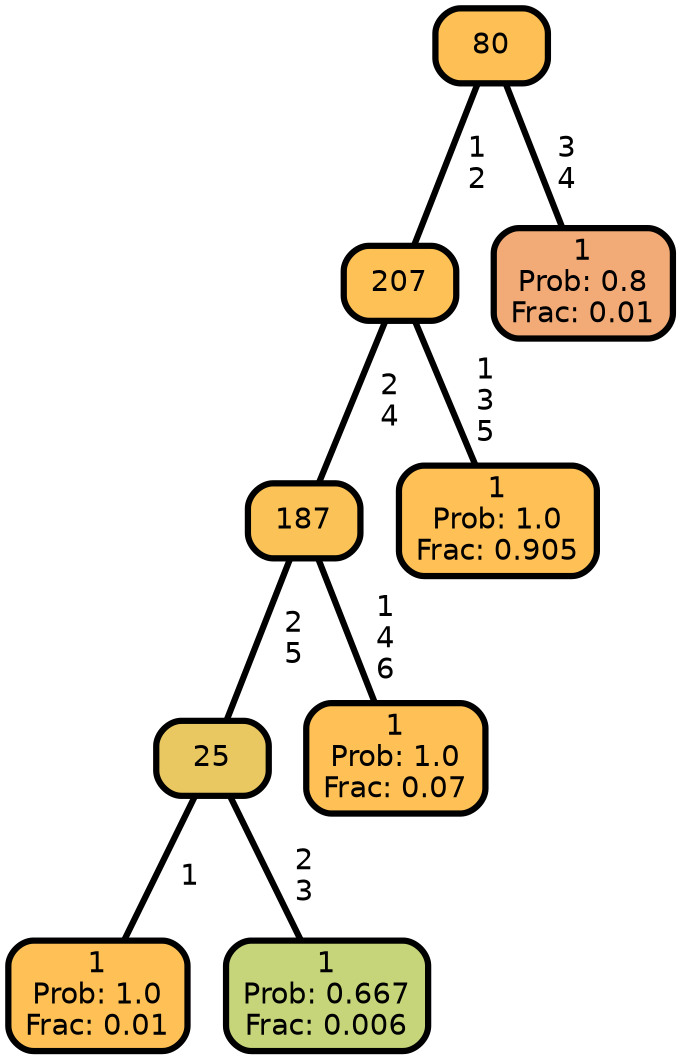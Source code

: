 graph Tree {
node [shape=box, style="filled, rounded",color="black",penwidth="3",fontcolor="black",                 fontname=helvetica] ;
graph [ranksep="0 equally", splines=straight,                 bgcolor=transparent, dpi=200] ;
edge [fontname=helvetica, color=black] ;
0 [label="1
Prob: 1.0
Frac: 0.01", fillcolor="#ffc155"] ;
1 [label="25", fillcolor="#e9c862"] ;
2 [label="1
Prob: 0.667
Frac: 0.006", fillcolor="#c6d579"] ;
3 [label="187", fillcolor="#fbc257"] ;
4 [label="1
Prob: 1.0
Frac: 0.07", fillcolor="#ffc155"] ;
5 [label="207", fillcolor="#fec155"] ;
6 [label="1
Prob: 1.0
Frac: 0.905", fillcolor="#ffc155"] ;
7 [label="80", fillcolor="#fec055"] ;
8 [label="1
Prob: 0.8
Frac: 0.01", fillcolor="#f2ab77"] ;
1 -- 0 [label=" 1",penwidth=3] ;
1 -- 2 [label=" 2\n 3",penwidth=3] ;
3 -- 1 [label=" 2\n 5",penwidth=3] ;
3 -- 4 [label=" 1\n 4\n 6",penwidth=3] ;
5 -- 3 [label=" 2\n 4",penwidth=3] ;
5 -- 6 [label=" 1\n 3\n 5",penwidth=3] ;
7 -- 5 [label=" 1\n 2",penwidth=3] ;
7 -- 8 [label=" 3\n 4",penwidth=3] ;
{rank = same;}}